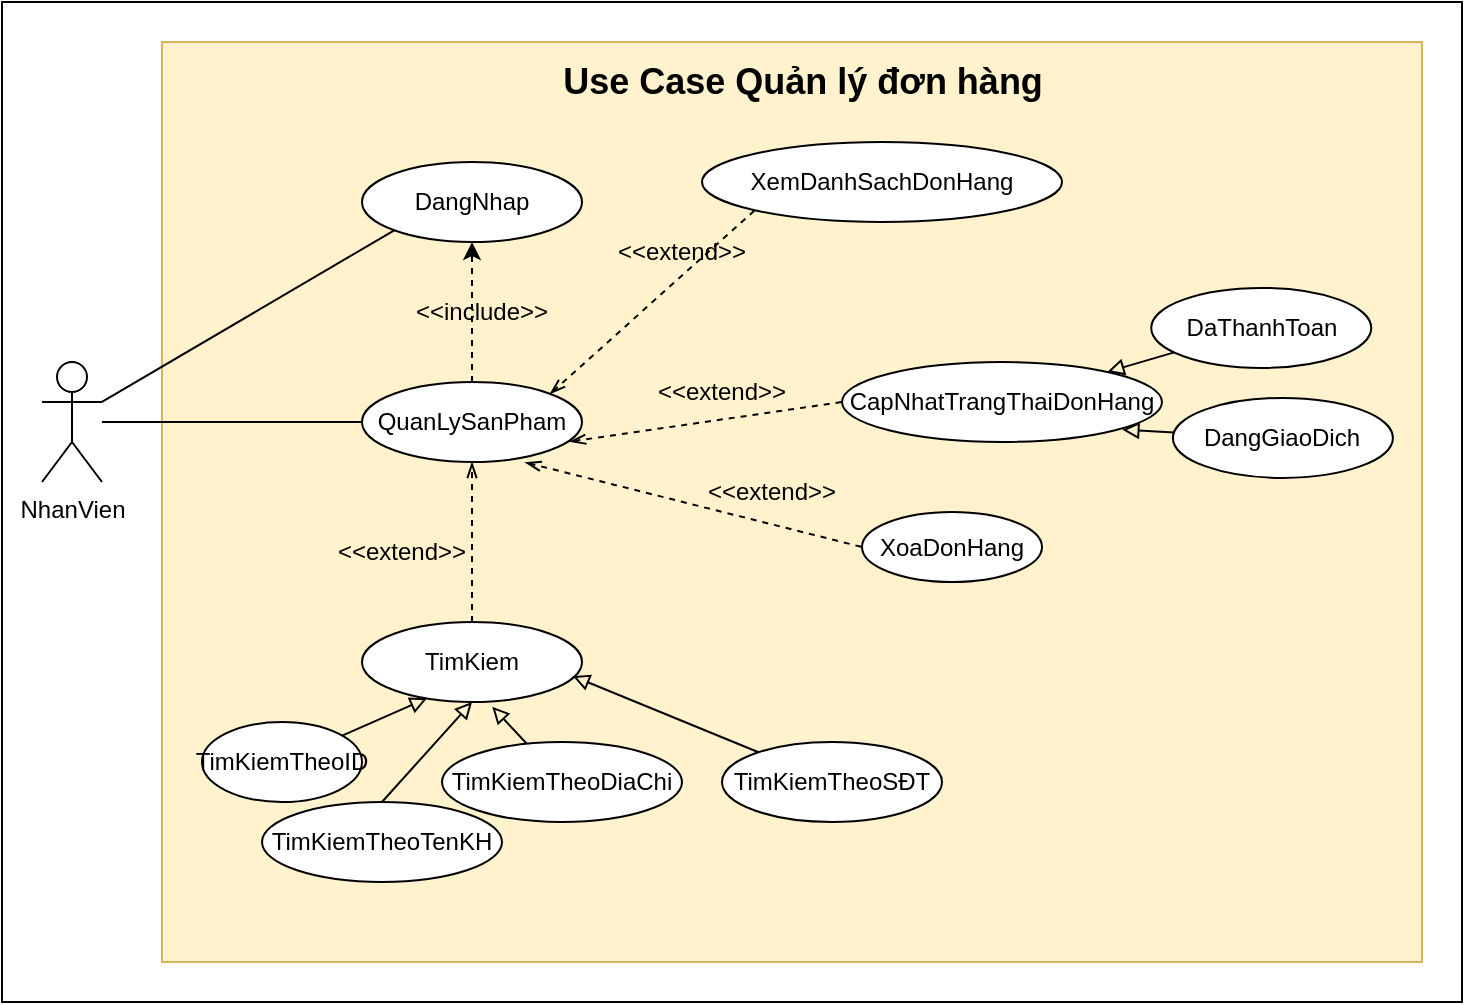 <mxfile version="20.8.16" type="device"><diagram name="Page-1" id="VjTGI5Feinj0JHFoqYk_"><mxGraphModel dx="1290" dy="712" grid="1" gridSize="10" guides="1" tooltips="1" connect="1" arrows="1" fold="1" page="1" pageScale="1" pageWidth="850" pageHeight="1100" math="0" shadow="0"><root><mxCell id="0"/><mxCell id="1" parent="0"/><mxCell id="-icEfQ89hmapcEaXsiHJ-1" value="" style="rounded=0;whiteSpace=wrap;html=1;" vertex="1" parent="1"><mxGeometry x="160" y="60" width="730" height="500" as="geometry"/></mxCell><mxCell id="Ji--EK6m8B2-QACqjrSy-9" value="" style="rounded=0;whiteSpace=wrap;html=1;fillColor=#fff2cc;strokeColor=#d6b656;" parent="1" vertex="1"><mxGeometry x="240" y="80" width="630" height="460" as="geometry"/></mxCell><mxCell id="hygAWCF3R23pE5ypiFAx-2" value="NhanVien" style="shape=umlActor;verticalLabelPosition=bottom;verticalAlign=top;html=1;outlineConnect=0;" parent="1" vertex="1"><mxGeometry x="180" y="240" width="30" height="60" as="geometry"/></mxCell><mxCell id="hygAWCF3R23pE5ypiFAx-3" value="DangNhap" style="ellipse;whiteSpace=wrap;html=1;" parent="1" vertex="1"><mxGeometry x="340" y="140" width="110" height="40" as="geometry"/></mxCell><mxCell id="hygAWCF3R23pE5ypiFAx-4" value="" style="endArrow=none;html=1;rounded=0;entryX=0;entryY=1;entryDx=0;entryDy=0;endFill=0;exitX=1;exitY=0.333;exitDx=0;exitDy=0;exitPerimeter=0;" parent="1" source="hygAWCF3R23pE5ypiFAx-2" target="hygAWCF3R23pE5ypiFAx-3" edge="1"><mxGeometry width="50" height="50" relative="1" as="geometry"><mxPoint x="250" y="250" as="sourcePoint"/><mxPoint x="560" y="260" as="targetPoint"/></mxGeometry></mxCell><mxCell id="hygAWCF3R23pE5ypiFAx-5" value="QuanLySanPham" style="ellipse;whiteSpace=wrap;html=1;" parent="1" vertex="1"><mxGeometry x="340" y="250" width="110" height="40" as="geometry"/></mxCell><mxCell id="hygAWCF3R23pE5ypiFAx-6" value="" style="endArrow=none;html=1;rounded=0;entryX=0;entryY=0.5;entryDx=0;entryDy=0;endFill=0;" parent="1" source="hygAWCF3R23pE5ypiFAx-2" target="hygAWCF3R23pE5ypiFAx-5" edge="1"><mxGeometry width="50" height="50" relative="1" as="geometry"><mxPoint x="250" y="270" as="sourcePoint"/><mxPoint x="366" y="184" as="targetPoint"/></mxGeometry></mxCell><mxCell id="hygAWCF3R23pE5ypiFAx-7" value="" style="endArrow=classic;dashed=1;html=1;rounded=0;entryX=0.5;entryY=1;entryDx=0;entryDy=0;exitX=0.5;exitY=0;exitDx=0;exitDy=0;startArrow=none;startFill=0;endFill=1;" parent="1" source="hygAWCF3R23pE5ypiFAx-5" target="hygAWCF3R23pE5ypiFAx-3" edge="1"><mxGeometry width="50" height="50" relative="1" as="geometry"><mxPoint x="510" y="310" as="sourcePoint"/><mxPoint x="560" y="260" as="targetPoint"/></mxGeometry></mxCell><mxCell id="hygAWCF3R23pE5ypiFAx-8" value="&amp;lt;&amp;lt;include&amp;gt;&amp;gt;" style="text;html=1;strokeColor=none;fillColor=none;align=center;verticalAlign=middle;whiteSpace=wrap;rounded=0;" parent="1" vertex="1"><mxGeometry x="370" y="200" width="60" height="30" as="geometry"/></mxCell><mxCell id="hygAWCF3R23pE5ypiFAx-9" value="TimKiem" style="ellipse;whiteSpace=wrap;html=1;" parent="1" vertex="1"><mxGeometry x="340" y="370" width="110" height="40" as="geometry"/></mxCell><mxCell id="hygAWCF3R23pE5ypiFAx-10" value="" style="endArrow=openThin;dashed=1;html=1;rounded=0;exitX=0.5;exitY=0;exitDx=0;exitDy=0;entryX=0.5;entryY=1;entryDx=0;entryDy=0;endFill=0;" parent="1" source="hygAWCF3R23pE5ypiFAx-9" target="hygAWCF3R23pE5ypiFAx-5" edge="1"><mxGeometry width="50" height="50" relative="1" as="geometry"><mxPoint x="510" y="310" as="sourcePoint"/><mxPoint x="560" y="260" as="targetPoint"/></mxGeometry></mxCell><mxCell id="hygAWCF3R23pE5ypiFAx-11" value="&amp;lt;&amp;lt;extend&amp;gt;&amp;gt;" style="text;html=1;strokeColor=none;fillColor=none;align=center;verticalAlign=middle;whiteSpace=wrap;rounded=0;" parent="1" vertex="1"><mxGeometry x="330" y="320" width="60" height="30" as="geometry"/></mxCell><mxCell id="hygAWCF3R23pE5ypiFAx-12" value="TimKiemTheoID" style="ellipse;whiteSpace=wrap;html=1;" parent="1" vertex="1"><mxGeometry x="260" y="420" width="80" height="40" as="geometry"/></mxCell><mxCell id="hygAWCF3R23pE5ypiFAx-13" value="" style="endArrow=block;html=1;rounded=0;entryX=0.295;entryY=0.955;entryDx=0;entryDy=0;entryPerimeter=0;endFill=0;" parent="1" source="hygAWCF3R23pE5ypiFAx-12" target="hygAWCF3R23pE5ypiFAx-9" edge="1"><mxGeometry width="50" height="50" relative="1" as="geometry"><mxPoint x="510" y="310" as="sourcePoint"/><mxPoint x="560" y="260" as="targetPoint"/></mxGeometry></mxCell><mxCell id="hygAWCF3R23pE5ypiFAx-14" value="TimKiemTheoTenKH" style="ellipse;whiteSpace=wrap;html=1;" parent="1" vertex="1"><mxGeometry x="290" y="460" width="120" height="40" as="geometry"/></mxCell><mxCell id="hygAWCF3R23pE5ypiFAx-15" value="" style="endArrow=block;html=1;rounded=0;exitX=0.5;exitY=0;exitDx=0;exitDy=0;entryX=0.5;entryY=1;entryDx=0;entryDy=0;endFill=0;" parent="1" source="hygAWCF3R23pE5ypiFAx-14" target="hygAWCF3R23pE5ypiFAx-9" edge="1"><mxGeometry width="50" height="50" relative="1" as="geometry"><mxPoint x="345" y="490" as="sourcePoint"/><mxPoint x="382" y="418" as="targetPoint"/></mxGeometry></mxCell><mxCell id="hygAWCF3R23pE5ypiFAx-16" value="TimKiemTheoDiaChi" style="ellipse;whiteSpace=wrap;html=1;" parent="1" vertex="1"><mxGeometry x="380" y="430" width="120" height="40" as="geometry"/></mxCell><mxCell id="hygAWCF3R23pE5ypiFAx-17" value="" style="endArrow=block;html=1;rounded=0;entryX=0.592;entryY=1.06;entryDx=0;entryDy=0;endFill=0;entryPerimeter=0;" parent="1" source="hygAWCF3R23pE5ypiFAx-16" target="hygAWCF3R23pE5ypiFAx-9" edge="1"><mxGeometry width="50" height="50" relative="1" as="geometry"><mxPoint x="485" y="510" as="sourcePoint"/><mxPoint x="405" y="420" as="targetPoint"/></mxGeometry></mxCell><mxCell id="hygAWCF3R23pE5ypiFAx-18" value="XemDanhSachDonHang" style="ellipse;whiteSpace=wrap;html=1;" parent="1" vertex="1"><mxGeometry x="510" y="130" width="180" height="40" as="geometry"/></mxCell><mxCell id="hygAWCF3R23pE5ypiFAx-19" value="" style="endArrow=none;dashed=1;html=1;rounded=0;entryX=0;entryY=1;entryDx=0;entryDy=0;startArrow=openThin;startFill=0;" parent="1" target="hygAWCF3R23pE5ypiFAx-18" edge="1"><mxGeometry width="50" height="50" relative="1" as="geometry"><mxPoint x="434" y="256" as="sourcePoint"/><mxPoint x="560" y="260" as="targetPoint"/></mxGeometry></mxCell><mxCell id="hygAWCF3R23pE5ypiFAx-23" value="&amp;lt;&amp;lt;extend&amp;gt;&amp;gt;" style="text;html=1;strokeColor=none;fillColor=none;align=center;verticalAlign=middle;whiteSpace=wrap;rounded=0;" parent="1" vertex="1"><mxGeometry x="490" y="240" width="60" height="30" as="geometry"/></mxCell><mxCell id="hygAWCF3R23pE5ypiFAx-24" value="CapNhatTrangThaiDonHang" style="ellipse;whiteSpace=wrap;html=1;" parent="1" vertex="1"><mxGeometry x="580" y="240" width="160" height="40" as="geometry"/></mxCell><mxCell id="hygAWCF3R23pE5ypiFAx-25" value="" style="endArrow=none;dashed=1;html=1;rounded=0;entryX=0;entryY=0.5;entryDx=0;entryDy=0;exitX=0.945;exitY=0.745;exitDx=0;exitDy=0;startArrow=openThin;startFill=0;exitPerimeter=0;" parent="1" source="hygAWCF3R23pE5ypiFAx-5" target="hygAWCF3R23pE5ypiFAx-24" edge="1"><mxGeometry width="50" height="50" relative="1" as="geometry"><mxPoint x="460" y="280" as="sourcePoint"/><mxPoint x="676" y="184" as="targetPoint"/></mxGeometry></mxCell><mxCell id="hygAWCF3R23pE5ypiFAx-26" value="&amp;lt;&amp;lt;extend&amp;gt;&amp;gt;" style="text;html=1;strokeColor=none;fillColor=none;align=center;verticalAlign=middle;whiteSpace=wrap;rounded=0;" parent="1" vertex="1"><mxGeometry x="515" y="290" width="60" height="30" as="geometry"/></mxCell><mxCell id="LVjoqEENqju3BB2tU4zD-1" value="XoaDonHang" style="ellipse;whiteSpace=wrap;html=1;" parent="1" vertex="1"><mxGeometry x="590" y="315" width="90" height="35" as="geometry"/></mxCell><mxCell id="LVjoqEENqju3BB2tU4zD-2" value="" style="endArrow=none;dashed=1;html=1;rounded=0;entryX=0;entryY=0.5;entryDx=0;entryDy=0;exitX=0.742;exitY=1.005;exitDx=0;exitDy=0;startArrow=openThin;startFill=0;exitPerimeter=0;" parent="1" source="hygAWCF3R23pE5ypiFAx-5" target="LVjoqEENqju3BB2tU4zD-1" edge="1"><mxGeometry width="50" height="50" relative="1" as="geometry"><mxPoint x="431.95" y="299" as="sourcePoint"/><mxPoint x="660" y="280" as="targetPoint"/></mxGeometry></mxCell><mxCell id="Ji--EK6m8B2-QACqjrSy-6" value="TimKiemTheoSĐT" style="ellipse;whiteSpace=wrap;html=1;" parent="1" vertex="1"><mxGeometry x="520" y="430" width="110" height="40" as="geometry"/></mxCell><mxCell id="Ji--EK6m8B2-QACqjrSy-7" value="" style="endArrow=block;html=1;rounded=0;entryX=0.958;entryY=0.676;entryDx=0;entryDy=0;endFill=0;entryPerimeter=0;" parent="1" source="Ji--EK6m8B2-QACqjrSy-6" target="hygAWCF3R23pE5ypiFAx-9" edge="1"><mxGeometry width="50" height="50" relative="1" as="geometry"><mxPoint x="585" y="477.6" as="sourcePoint"/><mxPoint x="505.12" y="380" as="targetPoint"/></mxGeometry></mxCell><mxCell id="Ji--EK6m8B2-QACqjrSy-8" value="&amp;lt;&amp;lt;extend&amp;gt;&amp;gt;" style="text;html=1;strokeColor=none;fillColor=none;align=center;verticalAlign=middle;whiteSpace=wrap;rounded=0;" parent="1" vertex="1"><mxGeometry x="470" y="170" width="60" height="30" as="geometry"/></mxCell><mxCell id="Ji--EK6m8B2-QACqjrSy-10" value="DaThanhToan" style="ellipse;whiteSpace=wrap;html=1;" parent="1" vertex="1"><mxGeometry x="734.62" y="202.96" width="110" height="40" as="geometry"/></mxCell><mxCell id="Ji--EK6m8B2-QACqjrSy-11" value="" style="endArrow=block;html=1;rounded=0;endFill=0;" parent="1" source="Ji--EK6m8B2-QACqjrSy-10" target="hygAWCF3R23pE5ypiFAx-24" edge="1"><mxGeometry width="50" height="50" relative="1" as="geometry"><mxPoint x="799.62" y="250.56" as="sourcePoint"/><mxPoint x="660.0" y="170.0" as="targetPoint"/></mxGeometry></mxCell><mxCell id="Ji--EK6m8B2-QACqjrSy-12" value="DangGiaoDich" style="ellipse;whiteSpace=wrap;html=1;" parent="1" vertex="1"><mxGeometry x="745.45" y="257.95" width="110" height="40" as="geometry"/></mxCell><mxCell id="Ji--EK6m8B2-QACqjrSy-13" value="" style="endArrow=block;html=1;rounded=0;endFill=0;entryX=0.876;entryY=0.846;entryDx=0;entryDy=0;entryPerimeter=0;" parent="1" source="Ji--EK6m8B2-QACqjrSy-12" target="hygAWCF3R23pE5ypiFAx-24" edge="1"><mxGeometry width="50" height="50" relative="1" as="geometry"><mxPoint x="810.45" y="305.55" as="sourcePoint"/><mxPoint x="723.785" y="299.999" as="targetPoint"/></mxGeometry></mxCell><mxCell id="-icEfQ89hmapcEaXsiHJ-2" value="&lt;b&gt;&lt;font style=&quot;font-size: 18px;&quot;&gt;Use Case Quản lý đơn hàng&lt;/font&gt;&lt;/b&gt;" style="text;html=1;align=center;verticalAlign=middle;resizable=0;points=[];autosize=1;strokeColor=none;fillColor=none;" vertex="1" parent="1"><mxGeometry x="430" y="80" width="260" height="40" as="geometry"/></mxCell></root></mxGraphModel></diagram></mxfile>